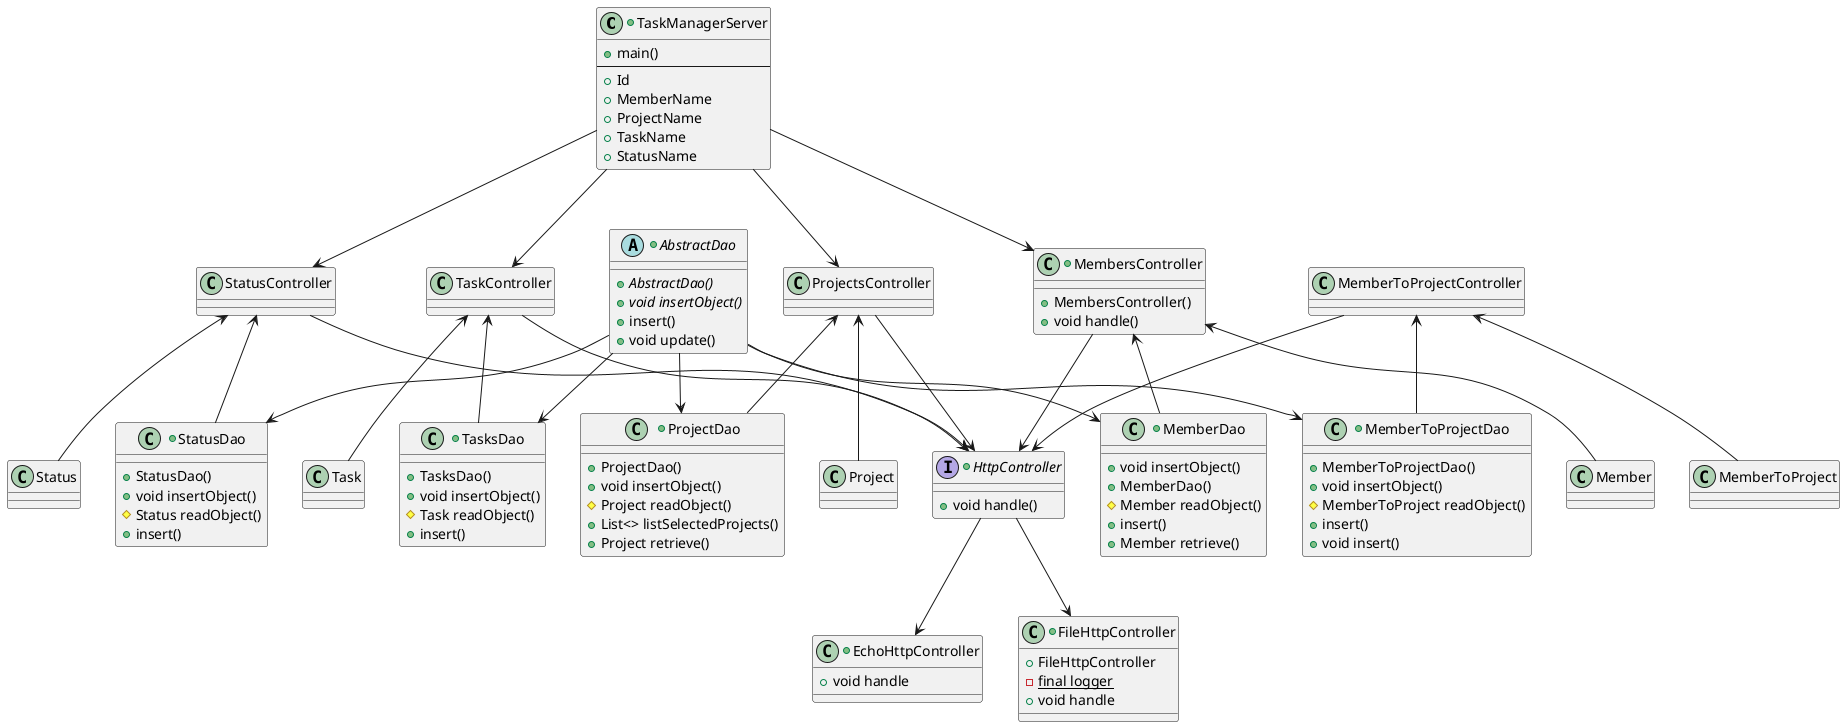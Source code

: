 @startuml

TaskManagerServer --> MembersController
TaskManagerServer --> ProjectsController
TaskManagerServer --> StatusController
TaskManagerServer --> TaskController

AbstractDao --> MemberDao
AbstractDao --> ProjectDao
AbstractDao --> MemberToProjectDao
AbstractDao --> StatusDao
AbstractDao --> TasksDao

MembersController <-- Member
MembersController <-- MemberDao

MemberToProjectController <-- MemberToProject
MemberToProjectController <-- MemberToProjectDao

ProjectsController <-- Project
ProjectsController <-- ProjectDao

StatusController <-- Status
StatusController <-- StatusDao

TaskController <-- Task
TaskController <-- TasksDao

HttpController --> EchoHttpController
HttpController --> FileHttpController

MembersController --> HttpController
MemberToProjectController --> HttpController
ProjectsController --> HttpController
StatusController --> HttpController
TaskController --> HttpController


+class TaskManagerServer {
+main()
----
+Id
+MemberName
+ProjectName
+TaskName
+StatusName
}

+abstract class AbstractDao {
+{abstract} AbstractDao()
+{abstract} void insertObject()
+insert()
+ void update()
}

+class MemberDao {
+ void insertObject()
+MemberDao()
#Member readObject()
+ insert()
+Member retrieve()
}

+class MembersController {
+ MembersController()
+ void handle()
}

+class MemberToProjectDao {
+ MemberToProjectDao()
+ void insertObject()
# MemberToProject readObject()
+ insert()
+ void insert()
}

+class ProjectDao {
+ ProjectDao()
+ void insertObject()
# Project readObject()
+List<> listSelectedProjects()
+ Project retrieve()
}

+class TasksDao {
+ TasksDao()
+ void insertObject()
# Task readObject()
+ insert()

}

+class StatusDao {
+ StatusDao()
+ void insertObject()
# Status readObject()
+ insert()
}

+interface HttpController {
+ void handle()
}

+class EchoHttpController {
+ void handle
}

+class FileHttpController {
+ FileHttpController
- {static} final logger
+ void handle
}

@enduml